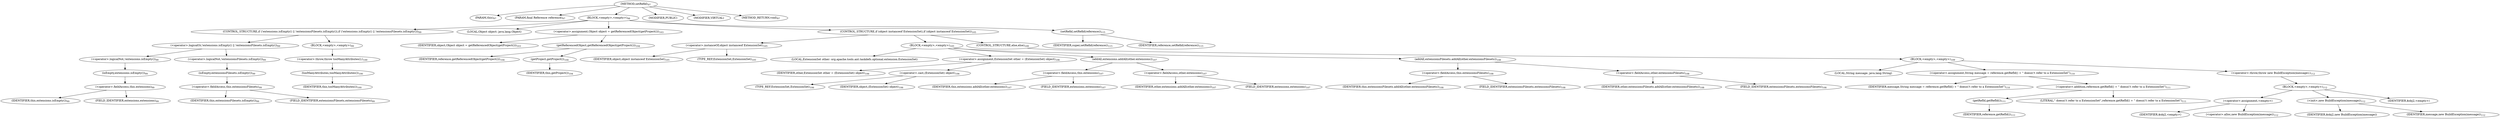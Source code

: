 digraph "setRefid" {  
"88" [label = <(METHOD,setRefid)<SUB>97</SUB>> ]
"4" [label = <(PARAM,this)<SUB>97</SUB>> ]
"89" [label = <(PARAM,final Reference reference)<SUB>97</SUB>> ]
"90" [label = <(BLOCK,&lt;empty&gt;,&lt;empty&gt;)<SUB>98</SUB>> ]
"91" [label = <(CONTROL_STRUCTURE,if (!extensions.isEmpty() || !extensionsFilesets.isEmpty()),if (!extensions.isEmpty() || !extensionsFilesets.isEmpty()))<SUB>99</SUB>> ]
"92" [label = <(&lt;operator&gt;.logicalOr,!extensions.isEmpty() || !extensionsFilesets.isEmpty())<SUB>99</SUB>> ]
"93" [label = <(&lt;operator&gt;.logicalNot,!extensions.isEmpty())<SUB>99</SUB>> ]
"94" [label = <(isEmpty,extensions.isEmpty())<SUB>99</SUB>> ]
"95" [label = <(&lt;operator&gt;.fieldAccess,this.extensions)<SUB>99</SUB>> ]
"96" [label = <(IDENTIFIER,this,extensions.isEmpty())<SUB>99</SUB>> ]
"97" [label = <(FIELD_IDENTIFIER,extensions,extensions)<SUB>99</SUB>> ]
"98" [label = <(&lt;operator&gt;.logicalNot,!extensionsFilesets.isEmpty())<SUB>99</SUB>> ]
"99" [label = <(isEmpty,extensionsFilesets.isEmpty())<SUB>99</SUB>> ]
"100" [label = <(&lt;operator&gt;.fieldAccess,this.extensionsFilesets)<SUB>99</SUB>> ]
"101" [label = <(IDENTIFIER,this,extensionsFilesets.isEmpty())<SUB>99</SUB>> ]
"102" [label = <(FIELD_IDENTIFIER,extensionsFilesets,extensionsFilesets)<SUB>99</SUB>> ]
"103" [label = <(BLOCK,&lt;empty&gt;,&lt;empty&gt;)<SUB>99</SUB>> ]
"104" [label = <(&lt;operator&gt;.throw,throw tooManyAttributes();)<SUB>100</SUB>> ]
"105" [label = <(tooManyAttributes,tooManyAttributes())<SUB>100</SUB>> ]
"3" [label = <(IDENTIFIER,this,tooManyAttributes())<SUB>100</SUB>> ]
"106" [label = <(LOCAL,Object object: java.lang.Object)> ]
"107" [label = <(&lt;operator&gt;.assignment,Object object = getReferencedObject(getProject()))<SUB>103</SUB>> ]
"108" [label = <(IDENTIFIER,object,Object object = getReferencedObject(getProject()))<SUB>103</SUB>> ]
"109" [label = <(getReferencedObject,getReferencedObject(getProject()))<SUB>104</SUB>> ]
"110" [label = <(IDENTIFIER,reference,getReferencedObject(getProject()))<SUB>104</SUB>> ]
"111" [label = <(getProject,getProject())<SUB>104</SUB>> ]
"5" [label = <(IDENTIFIER,this,getProject())<SUB>104</SUB>> ]
"112" [label = <(CONTROL_STRUCTURE,if (object instanceof ExtensionSet),if (object instanceof ExtensionSet))<SUB>105</SUB>> ]
"113" [label = <(&lt;operator&gt;.instanceOf,object instanceof ExtensionSet)<SUB>105</SUB>> ]
"114" [label = <(IDENTIFIER,object,object instanceof ExtensionSet)<SUB>105</SUB>> ]
"115" [label = <(TYPE_REF,ExtensionSet,ExtensionSet)<SUB>105</SUB>> ]
"116" [label = <(BLOCK,&lt;empty&gt;,&lt;empty&gt;)<SUB>105</SUB>> ]
"117" [label = <(LOCAL,ExtensionSet other: org.apache.tools.ant.taskdefs.optional.extension.ExtensionSet)> ]
"118" [label = <(&lt;operator&gt;.assignment,ExtensionSet other = (ExtensionSet) object)<SUB>106</SUB>> ]
"119" [label = <(IDENTIFIER,other,ExtensionSet other = (ExtensionSet) object)<SUB>106</SUB>> ]
"120" [label = <(&lt;operator&gt;.cast,(ExtensionSet) object)<SUB>106</SUB>> ]
"121" [label = <(TYPE_REF,ExtensionSet,ExtensionSet)<SUB>106</SUB>> ]
"122" [label = <(IDENTIFIER,object,(ExtensionSet) object)<SUB>106</SUB>> ]
"123" [label = <(addAll,extensions.addAll(other.extensions))<SUB>107</SUB>> ]
"124" [label = <(&lt;operator&gt;.fieldAccess,this.extensions)<SUB>107</SUB>> ]
"125" [label = <(IDENTIFIER,this,extensions.addAll(other.extensions))<SUB>107</SUB>> ]
"126" [label = <(FIELD_IDENTIFIER,extensions,extensions)<SUB>107</SUB>> ]
"127" [label = <(&lt;operator&gt;.fieldAccess,other.extensions)<SUB>107</SUB>> ]
"128" [label = <(IDENTIFIER,other,extensions.addAll(other.extensions))<SUB>107</SUB>> ]
"129" [label = <(FIELD_IDENTIFIER,extensions,extensions)<SUB>107</SUB>> ]
"130" [label = <(addAll,extensionsFilesets.addAll(other.extensionsFilesets))<SUB>108</SUB>> ]
"131" [label = <(&lt;operator&gt;.fieldAccess,this.extensionsFilesets)<SUB>108</SUB>> ]
"132" [label = <(IDENTIFIER,this,extensionsFilesets.addAll(other.extensionsFilesets))<SUB>108</SUB>> ]
"133" [label = <(FIELD_IDENTIFIER,extensionsFilesets,extensionsFilesets)<SUB>108</SUB>> ]
"134" [label = <(&lt;operator&gt;.fieldAccess,other.extensionsFilesets)<SUB>108</SUB>> ]
"135" [label = <(IDENTIFIER,other,extensionsFilesets.addAll(other.extensionsFilesets))<SUB>108</SUB>> ]
"136" [label = <(FIELD_IDENTIFIER,extensionsFilesets,extensionsFilesets)<SUB>108</SUB>> ]
"137" [label = <(CONTROL_STRUCTURE,else,else)<SUB>109</SUB>> ]
"138" [label = <(BLOCK,&lt;empty&gt;,&lt;empty&gt;)<SUB>109</SUB>> ]
"139" [label = <(LOCAL,String message: java.lang.String)> ]
"140" [label = <(&lt;operator&gt;.assignment,String message = reference.getRefId() + &quot; doesn\'t refer to a ExtensionSet&quot;)<SUB>110</SUB>> ]
"141" [label = <(IDENTIFIER,message,String message = reference.getRefId() + &quot; doesn\'t refer to a ExtensionSet&quot;)<SUB>110</SUB>> ]
"142" [label = <(&lt;operator&gt;.addition,reference.getRefId() + &quot; doesn\'t refer to a ExtensionSet&quot;)<SUB>111</SUB>> ]
"143" [label = <(getRefId,getRefId())<SUB>111</SUB>> ]
"144" [label = <(IDENTIFIER,reference,getRefId())<SUB>111</SUB>> ]
"145" [label = <(LITERAL,&quot; doesn\'t refer to a ExtensionSet&quot;,reference.getRefId() + &quot; doesn\'t refer to a ExtensionSet&quot;)<SUB>111</SUB>> ]
"146" [label = <(&lt;operator&gt;.throw,throw new BuildException(message);)<SUB>112</SUB>> ]
"147" [label = <(BLOCK,&lt;empty&gt;,&lt;empty&gt;)<SUB>112</SUB>> ]
"148" [label = <(&lt;operator&gt;.assignment,&lt;empty&gt;)> ]
"149" [label = <(IDENTIFIER,$obj2,&lt;empty&gt;)> ]
"150" [label = <(&lt;operator&gt;.alloc,new BuildException(message))<SUB>112</SUB>> ]
"151" [label = <(&lt;init&gt;,new BuildException(message))<SUB>112</SUB>> ]
"152" [label = <(IDENTIFIER,$obj2,new BuildException(message))> ]
"153" [label = <(IDENTIFIER,message,new BuildException(message))<SUB>112</SUB>> ]
"154" [label = <(IDENTIFIER,$obj2,&lt;empty&gt;)> ]
"155" [label = <(setRefid,setRefid(reference))<SUB>115</SUB>> ]
"156" [label = <(IDENTIFIER,super,setRefid(reference))<SUB>115</SUB>> ]
"157" [label = <(IDENTIFIER,reference,setRefid(reference))<SUB>115</SUB>> ]
"158" [label = <(MODIFIER,PUBLIC)> ]
"159" [label = <(MODIFIER,VIRTUAL)> ]
"160" [label = <(METHOD_RETURN,void)<SUB>97</SUB>> ]
  "88" -> "4" 
  "88" -> "89" 
  "88" -> "90" 
  "88" -> "158" 
  "88" -> "159" 
  "88" -> "160" 
  "90" -> "91" 
  "90" -> "106" 
  "90" -> "107" 
  "90" -> "112" 
  "90" -> "155" 
  "91" -> "92" 
  "91" -> "103" 
  "92" -> "93" 
  "92" -> "98" 
  "93" -> "94" 
  "94" -> "95" 
  "95" -> "96" 
  "95" -> "97" 
  "98" -> "99" 
  "99" -> "100" 
  "100" -> "101" 
  "100" -> "102" 
  "103" -> "104" 
  "104" -> "105" 
  "105" -> "3" 
  "107" -> "108" 
  "107" -> "109" 
  "109" -> "110" 
  "109" -> "111" 
  "111" -> "5" 
  "112" -> "113" 
  "112" -> "116" 
  "112" -> "137" 
  "113" -> "114" 
  "113" -> "115" 
  "116" -> "117" 
  "116" -> "118" 
  "116" -> "123" 
  "116" -> "130" 
  "118" -> "119" 
  "118" -> "120" 
  "120" -> "121" 
  "120" -> "122" 
  "123" -> "124" 
  "123" -> "127" 
  "124" -> "125" 
  "124" -> "126" 
  "127" -> "128" 
  "127" -> "129" 
  "130" -> "131" 
  "130" -> "134" 
  "131" -> "132" 
  "131" -> "133" 
  "134" -> "135" 
  "134" -> "136" 
  "137" -> "138" 
  "138" -> "139" 
  "138" -> "140" 
  "138" -> "146" 
  "140" -> "141" 
  "140" -> "142" 
  "142" -> "143" 
  "142" -> "145" 
  "143" -> "144" 
  "146" -> "147" 
  "147" -> "148" 
  "147" -> "151" 
  "147" -> "154" 
  "148" -> "149" 
  "148" -> "150" 
  "151" -> "152" 
  "151" -> "153" 
  "155" -> "156" 
  "155" -> "157" 
}
